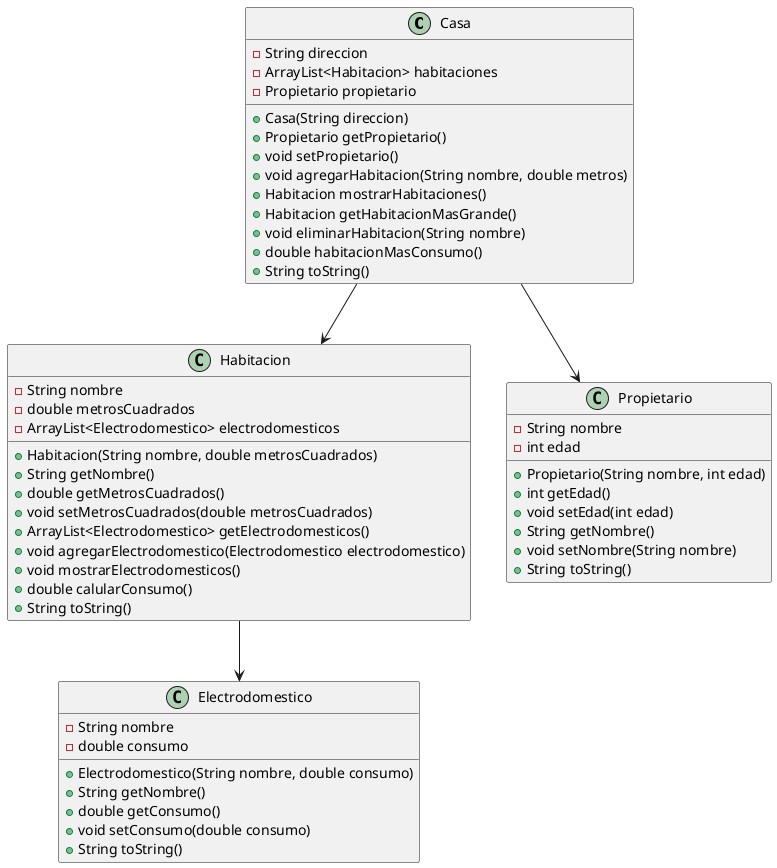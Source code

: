 @startuml

class Casa {
    - String direccion
    - ArrayList<Habitacion> habitaciones
    - Propietario propietario
    + Casa(String direccion)
    + Propietario getPropietario()
    + void setPropietario()
    + void agregarHabitacion(String nombre, double metros)
    + Habitacion mostrarHabitaciones()
    + Habitacion getHabitacionMasGrande()
    + void eliminarHabitacion(String nombre)
    + double habitacionMasConsumo()
    + String toString()
}

class Habitacion {
    - String nombre
    - double metrosCuadrados
    - ArrayList<Electrodomestico> electrodomesticos
    + Habitacion(String nombre, double metrosCuadrados)
    + String getNombre()
    + double getMetrosCuadrados()
    + void setMetrosCuadrados(double metrosCuadrados)
    + ArrayList<Electrodomestico> getElectrodomesticos()
    + void agregarElectrodomestico(Electrodomestico electrodomestico)
    + void mostrarElectrodomesticos()
    + double calularConsumo()
    + String toString()
}

class Electrodomestico {
    - String nombre
    - double consumo
    + Electrodomestico(String nombre, double consumo)
    + String getNombre()
    + double getConsumo()
    + void setConsumo(double consumo)
    + String toString()
}

class Propietario {
    - String nombre
    - int edad
    + Propietario(String nombre, int edad)
    + int getEdad()
    + void setEdad(int edad)
    + String getNombre()
    + void setNombre(String nombre)
    + String toString()
}

Casa --> Habitacion
Casa --> Propietario
Habitacion --> Electrodomestico

@enduml